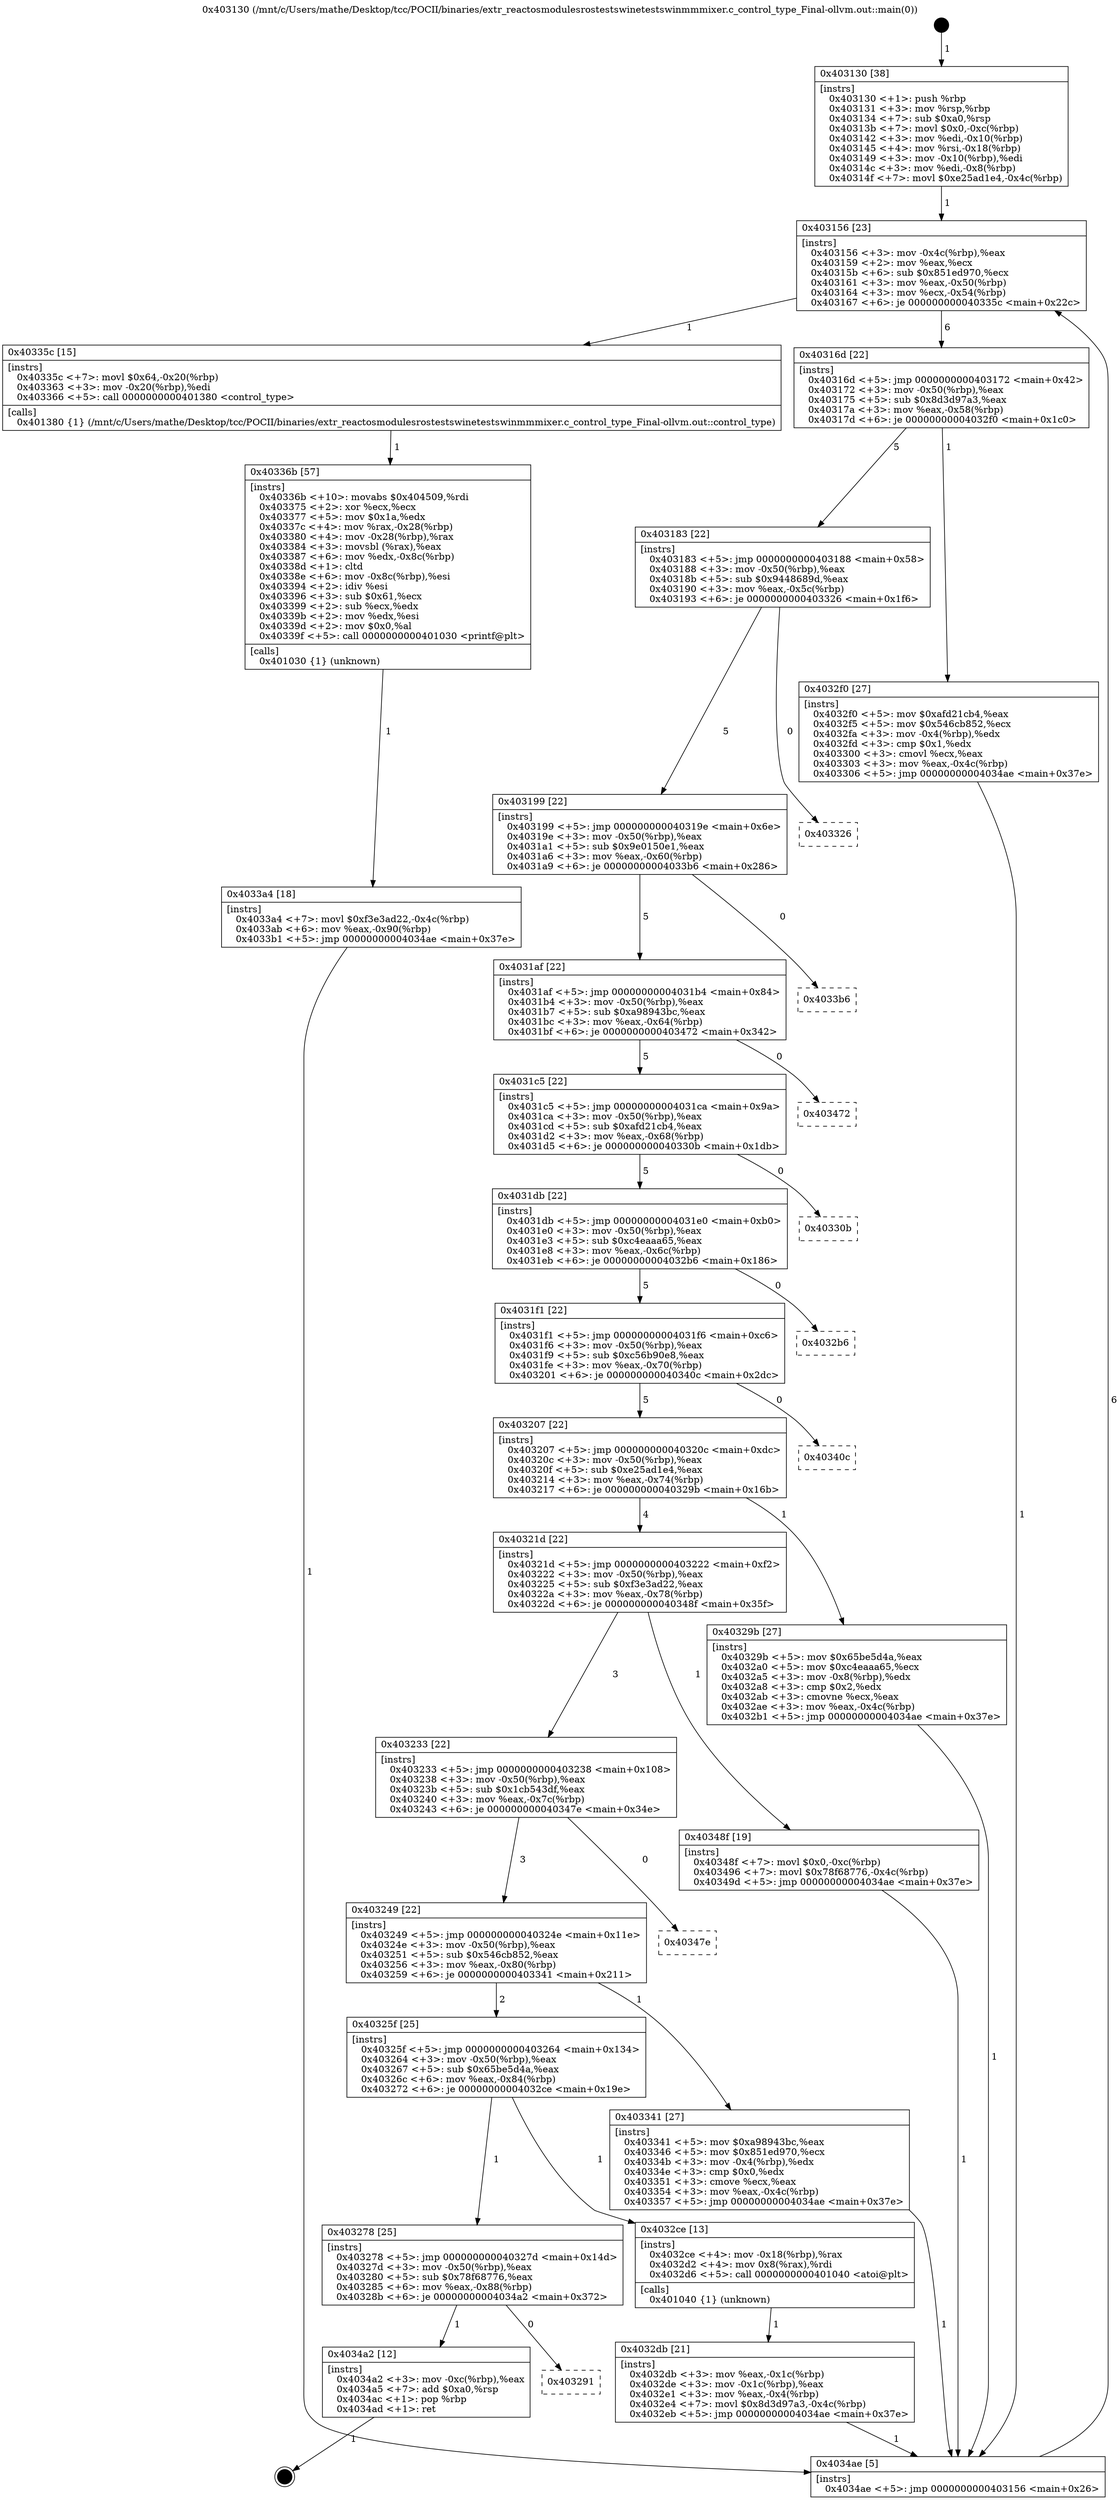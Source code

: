 digraph "0x403130" {
  label = "0x403130 (/mnt/c/Users/mathe/Desktop/tcc/POCII/binaries/extr_reactosmodulesrostestswinetestswinmmmixer.c_control_type_Final-ollvm.out::main(0))"
  labelloc = "t"
  node[shape=record]

  Entry [label="",width=0.3,height=0.3,shape=circle,fillcolor=black,style=filled]
  "0x403156" [label="{
     0x403156 [23]\l
     | [instrs]\l
     &nbsp;&nbsp;0x403156 \<+3\>: mov -0x4c(%rbp),%eax\l
     &nbsp;&nbsp;0x403159 \<+2\>: mov %eax,%ecx\l
     &nbsp;&nbsp;0x40315b \<+6\>: sub $0x851ed970,%ecx\l
     &nbsp;&nbsp;0x403161 \<+3\>: mov %eax,-0x50(%rbp)\l
     &nbsp;&nbsp;0x403164 \<+3\>: mov %ecx,-0x54(%rbp)\l
     &nbsp;&nbsp;0x403167 \<+6\>: je 000000000040335c \<main+0x22c\>\l
  }"]
  "0x40335c" [label="{
     0x40335c [15]\l
     | [instrs]\l
     &nbsp;&nbsp;0x40335c \<+7\>: movl $0x64,-0x20(%rbp)\l
     &nbsp;&nbsp;0x403363 \<+3\>: mov -0x20(%rbp),%edi\l
     &nbsp;&nbsp;0x403366 \<+5\>: call 0000000000401380 \<control_type\>\l
     | [calls]\l
     &nbsp;&nbsp;0x401380 \{1\} (/mnt/c/Users/mathe/Desktop/tcc/POCII/binaries/extr_reactosmodulesrostestswinetestswinmmmixer.c_control_type_Final-ollvm.out::control_type)\l
  }"]
  "0x40316d" [label="{
     0x40316d [22]\l
     | [instrs]\l
     &nbsp;&nbsp;0x40316d \<+5\>: jmp 0000000000403172 \<main+0x42\>\l
     &nbsp;&nbsp;0x403172 \<+3\>: mov -0x50(%rbp),%eax\l
     &nbsp;&nbsp;0x403175 \<+5\>: sub $0x8d3d97a3,%eax\l
     &nbsp;&nbsp;0x40317a \<+3\>: mov %eax,-0x58(%rbp)\l
     &nbsp;&nbsp;0x40317d \<+6\>: je 00000000004032f0 \<main+0x1c0\>\l
  }"]
  Exit [label="",width=0.3,height=0.3,shape=circle,fillcolor=black,style=filled,peripheries=2]
  "0x4032f0" [label="{
     0x4032f0 [27]\l
     | [instrs]\l
     &nbsp;&nbsp;0x4032f0 \<+5\>: mov $0xafd21cb4,%eax\l
     &nbsp;&nbsp;0x4032f5 \<+5\>: mov $0x546cb852,%ecx\l
     &nbsp;&nbsp;0x4032fa \<+3\>: mov -0x4(%rbp),%edx\l
     &nbsp;&nbsp;0x4032fd \<+3\>: cmp $0x1,%edx\l
     &nbsp;&nbsp;0x403300 \<+3\>: cmovl %ecx,%eax\l
     &nbsp;&nbsp;0x403303 \<+3\>: mov %eax,-0x4c(%rbp)\l
     &nbsp;&nbsp;0x403306 \<+5\>: jmp 00000000004034ae \<main+0x37e\>\l
  }"]
  "0x403183" [label="{
     0x403183 [22]\l
     | [instrs]\l
     &nbsp;&nbsp;0x403183 \<+5\>: jmp 0000000000403188 \<main+0x58\>\l
     &nbsp;&nbsp;0x403188 \<+3\>: mov -0x50(%rbp),%eax\l
     &nbsp;&nbsp;0x40318b \<+5\>: sub $0x9448689d,%eax\l
     &nbsp;&nbsp;0x403190 \<+3\>: mov %eax,-0x5c(%rbp)\l
     &nbsp;&nbsp;0x403193 \<+6\>: je 0000000000403326 \<main+0x1f6\>\l
  }"]
  "0x403291" [label="{
     0x403291\l
  }", style=dashed]
  "0x403326" [label="{
     0x403326\l
  }", style=dashed]
  "0x403199" [label="{
     0x403199 [22]\l
     | [instrs]\l
     &nbsp;&nbsp;0x403199 \<+5\>: jmp 000000000040319e \<main+0x6e\>\l
     &nbsp;&nbsp;0x40319e \<+3\>: mov -0x50(%rbp),%eax\l
     &nbsp;&nbsp;0x4031a1 \<+5\>: sub $0x9e0150e1,%eax\l
     &nbsp;&nbsp;0x4031a6 \<+3\>: mov %eax,-0x60(%rbp)\l
     &nbsp;&nbsp;0x4031a9 \<+6\>: je 00000000004033b6 \<main+0x286\>\l
  }"]
  "0x4034a2" [label="{
     0x4034a2 [12]\l
     | [instrs]\l
     &nbsp;&nbsp;0x4034a2 \<+3\>: mov -0xc(%rbp),%eax\l
     &nbsp;&nbsp;0x4034a5 \<+7\>: add $0xa0,%rsp\l
     &nbsp;&nbsp;0x4034ac \<+1\>: pop %rbp\l
     &nbsp;&nbsp;0x4034ad \<+1\>: ret\l
  }"]
  "0x4033b6" [label="{
     0x4033b6\l
  }", style=dashed]
  "0x4031af" [label="{
     0x4031af [22]\l
     | [instrs]\l
     &nbsp;&nbsp;0x4031af \<+5\>: jmp 00000000004031b4 \<main+0x84\>\l
     &nbsp;&nbsp;0x4031b4 \<+3\>: mov -0x50(%rbp),%eax\l
     &nbsp;&nbsp;0x4031b7 \<+5\>: sub $0xa98943bc,%eax\l
     &nbsp;&nbsp;0x4031bc \<+3\>: mov %eax,-0x64(%rbp)\l
     &nbsp;&nbsp;0x4031bf \<+6\>: je 0000000000403472 \<main+0x342\>\l
  }"]
  "0x4033a4" [label="{
     0x4033a4 [18]\l
     | [instrs]\l
     &nbsp;&nbsp;0x4033a4 \<+7\>: movl $0xf3e3ad22,-0x4c(%rbp)\l
     &nbsp;&nbsp;0x4033ab \<+6\>: mov %eax,-0x90(%rbp)\l
     &nbsp;&nbsp;0x4033b1 \<+5\>: jmp 00000000004034ae \<main+0x37e\>\l
  }"]
  "0x403472" [label="{
     0x403472\l
  }", style=dashed]
  "0x4031c5" [label="{
     0x4031c5 [22]\l
     | [instrs]\l
     &nbsp;&nbsp;0x4031c5 \<+5\>: jmp 00000000004031ca \<main+0x9a\>\l
     &nbsp;&nbsp;0x4031ca \<+3\>: mov -0x50(%rbp),%eax\l
     &nbsp;&nbsp;0x4031cd \<+5\>: sub $0xafd21cb4,%eax\l
     &nbsp;&nbsp;0x4031d2 \<+3\>: mov %eax,-0x68(%rbp)\l
     &nbsp;&nbsp;0x4031d5 \<+6\>: je 000000000040330b \<main+0x1db\>\l
  }"]
  "0x40336b" [label="{
     0x40336b [57]\l
     | [instrs]\l
     &nbsp;&nbsp;0x40336b \<+10\>: movabs $0x404509,%rdi\l
     &nbsp;&nbsp;0x403375 \<+2\>: xor %ecx,%ecx\l
     &nbsp;&nbsp;0x403377 \<+5\>: mov $0x1a,%edx\l
     &nbsp;&nbsp;0x40337c \<+4\>: mov %rax,-0x28(%rbp)\l
     &nbsp;&nbsp;0x403380 \<+4\>: mov -0x28(%rbp),%rax\l
     &nbsp;&nbsp;0x403384 \<+3\>: movsbl (%rax),%eax\l
     &nbsp;&nbsp;0x403387 \<+6\>: mov %edx,-0x8c(%rbp)\l
     &nbsp;&nbsp;0x40338d \<+1\>: cltd\l
     &nbsp;&nbsp;0x40338e \<+6\>: mov -0x8c(%rbp),%esi\l
     &nbsp;&nbsp;0x403394 \<+2\>: idiv %esi\l
     &nbsp;&nbsp;0x403396 \<+3\>: sub $0x61,%ecx\l
     &nbsp;&nbsp;0x403399 \<+2\>: sub %ecx,%edx\l
     &nbsp;&nbsp;0x40339b \<+2\>: mov %edx,%esi\l
     &nbsp;&nbsp;0x40339d \<+2\>: mov $0x0,%al\l
     &nbsp;&nbsp;0x40339f \<+5\>: call 0000000000401030 \<printf@plt\>\l
     | [calls]\l
     &nbsp;&nbsp;0x401030 \{1\} (unknown)\l
  }"]
  "0x40330b" [label="{
     0x40330b\l
  }", style=dashed]
  "0x4031db" [label="{
     0x4031db [22]\l
     | [instrs]\l
     &nbsp;&nbsp;0x4031db \<+5\>: jmp 00000000004031e0 \<main+0xb0\>\l
     &nbsp;&nbsp;0x4031e0 \<+3\>: mov -0x50(%rbp),%eax\l
     &nbsp;&nbsp;0x4031e3 \<+5\>: sub $0xc4eaaa65,%eax\l
     &nbsp;&nbsp;0x4031e8 \<+3\>: mov %eax,-0x6c(%rbp)\l
     &nbsp;&nbsp;0x4031eb \<+6\>: je 00000000004032b6 \<main+0x186\>\l
  }"]
  "0x4032db" [label="{
     0x4032db [21]\l
     | [instrs]\l
     &nbsp;&nbsp;0x4032db \<+3\>: mov %eax,-0x1c(%rbp)\l
     &nbsp;&nbsp;0x4032de \<+3\>: mov -0x1c(%rbp),%eax\l
     &nbsp;&nbsp;0x4032e1 \<+3\>: mov %eax,-0x4(%rbp)\l
     &nbsp;&nbsp;0x4032e4 \<+7\>: movl $0x8d3d97a3,-0x4c(%rbp)\l
     &nbsp;&nbsp;0x4032eb \<+5\>: jmp 00000000004034ae \<main+0x37e\>\l
  }"]
  "0x4032b6" [label="{
     0x4032b6\l
  }", style=dashed]
  "0x4031f1" [label="{
     0x4031f1 [22]\l
     | [instrs]\l
     &nbsp;&nbsp;0x4031f1 \<+5\>: jmp 00000000004031f6 \<main+0xc6\>\l
     &nbsp;&nbsp;0x4031f6 \<+3\>: mov -0x50(%rbp),%eax\l
     &nbsp;&nbsp;0x4031f9 \<+5\>: sub $0xc56b90e8,%eax\l
     &nbsp;&nbsp;0x4031fe \<+3\>: mov %eax,-0x70(%rbp)\l
     &nbsp;&nbsp;0x403201 \<+6\>: je 000000000040340c \<main+0x2dc\>\l
  }"]
  "0x403278" [label="{
     0x403278 [25]\l
     | [instrs]\l
     &nbsp;&nbsp;0x403278 \<+5\>: jmp 000000000040327d \<main+0x14d\>\l
     &nbsp;&nbsp;0x40327d \<+3\>: mov -0x50(%rbp),%eax\l
     &nbsp;&nbsp;0x403280 \<+5\>: sub $0x78f68776,%eax\l
     &nbsp;&nbsp;0x403285 \<+6\>: mov %eax,-0x88(%rbp)\l
     &nbsp;&nbsp;0x40328b \<+6\>: je 00000000004034a2 \<main+0x372\>\l
  }"]
  "0x40340c" [label="{
     0x40340c\l
  }", style=dashed]
  "0x403207" [label="{
     0x403207 [22]\l
     | [instrs]\l
     &nbsp;&nbsp;0x403207 \<+5\>: jmp 000000000040320c \<main+0xdc\>\l
     &nbsp;&nbsp;0x40320c \<+3\>: mov -0x50(%rbp),%eax\l
     &nbsp;&nbsp;0x40320f \<+5\>: sub $0xe25ad1e4,%eax\l
     &nbsp;&nbsp;0x403214 \<+3\>: mov %eax,-0x74(%rbp)\l
     &nbsp;&nbsp;0x403217 \<+6\>: je 000000000040329b \<main+0x16b\>\l
  }"]
  "0x4032ce" [label="{
     0x4032ce [13]\l
     | [instrs]\l
     &nbsp;&nbsp;0x4032ce \<+4\>: mov -0x18(%rbp),%rax\l
     &nbsp;&nbsp;0x4032d2 \<+4\>: mov 0x8(%rax),%rdi\l
     &nbsp;&nbsp;0x4032d6 \<+5\>: call 0000000000401040 \<atoi@plt\>\l
     | [calls]\l
     &nbsp;&nbsp;0x401040 \{1\} (unknown)\l
  }"]
  "0x40329b" [label="{
     0x40329b [27]\l
     | [instrs]\l
     &nbsp;&nbsp;0x40329b \<+5\>: mov $0x65be5d4a,%eax\l
     &nbsp;&nbsp;0x4032a0 \<+5\>: mov $0xc4eaaa65,%ecx\l
     &nbsp;&nbsp;0x4032a5 \<+3\>: mov -0x8(%rbp),%edx\l
     &nbsp;&nbsp;0x4032a8 \<+3\>: cmp $0x2,%edx\l
     &nbsp;&nbsp;0x4032ab \<+3\>: cmovne %ecx,%eax\l
     &nbsp;&nbsp;0x4032ae \<+3\>: mov %eax,-0x4c(%rbp)\l
     &nbsp;&nbsp;0x4032b1 \<+5\>: jmp 00000000004034ae \<main+0x37e\>\l
  }"]
  "0x40321d" [label="{
     0x40321d [22]\l
     | [instrs]\l
     &nbsp;&nbsp;0x40321d \<+5\>: jmp 0000000000403222 \<main+0xf2\>\l
     &nbsp;&nbsp;0x403222 \<+3\>: mov -0x50(%rbp),%eax\l
     &nbsp;&nbsp;0x403225 \<+5\>: sub $0xf3e3ad22,%eax\l
     &nbsp;&nbsp;0x40322a \<+3\>: mov %eax,-0x78(%rbp)\l
     &nbsp;&nbsp;0x40322d \<+6\>: je 000000000040348f \<main+0x35f\>\l
  }"]
  "0x4034ae" [label="{
     0x4034ae [5]\l
     | [instrs]\l
     &nbsp;&nbsp;0x4034ae \<+5\>: jmp 0000000000403156 \<main+0x26\>\l
  }"]
  "0x403130" [label="{
     0x403130 [38]\l
     | [instrs]\l
     &nbsp;&nbsp;0x403130 \<+1\>: push %rbp\l
     &nbsp;&nbsp;0x403131 \<+3\>: mov %rsp,%rbp\l
     &nbsp;&nbsp;0x403134 \<+7\>: sub $0xa0,%rsp\l
     &nbsp;&nbsp;0x40313b \<+7\>: movl $0x0,-0xc(%rbp)\l
     &nbsp;&nbsp;0x403142 \<+3\>: mov %edi,-0x10(%rbp)\l
     &nbsp;&nbsp;0x403145 \<+4\>: mov %rsi,-0x18(%rbp)\l
     &nbsp;&nbsp;0x403149 \<+3\>: mov -0x10(%rbp),%edi\l
     &nbsp;&nbsp;0x40314c \<+3\>: mov %edi,-0x8(%rbp)\l
     &nbsp;&nbsp;0x40314f \<+7\>: movl $0xe25ad1e4,-0x4c(%rbp)\l
  }"]
  "0x40325f" [label="{
     0x40325f [25]\l
     | [instrs]\l
     &nbsp;&nbsp;0x40325f \<+5\>: jmp 0000000000403264 \<main+0x134\>\l
     &nbsp;&nbsp;0x403264 \<+3\>: mov -0x50(%rbp),%eax\l
     &nbsp;&nbsp;0x403267 \<+5\>: sub $0x65be5d4a,%eax\l
     &nbsp;&nbsp;0x40326c \<+6\>: mov %eax,-0x84(%rbp)\l
     &nbsp;&nbsp;0x403272 \<+6\>: je 00000000004032ce \<main+0x19e\>\l
  }"]
  "0x40348f" [label="{
     0x40348f [19]\l
     | [instrs]\l
     &nbsp;&nbsp;0x40348f \<+7\>: movl $0x0,-0xc(%rbp)\l
     &nbsp;&nbsp;0x403496 \<+7\>: movl $0x78f68776,-0x4c(%rbp)\l
     &nbsp;&nbsp;0x40349d \<+5\>: jmp 00000000004034ae \<main+0x37e\>\l
  }"]
  "0x403233" [label="{
     0x403233 [22]\l
     | [instrs]\l
     &nbsp;&nbsp;0x403233 \<+5\>: jmp 0000000000403238 \<main+0x108\>\l
     &nbsp;&nbsp;0x403238 \<+3\>: mov -0x50(%rbp),%eax\l
     &nbsp;&nbsp;0x40323b \<+5\>: sub $0x1cb543df,%eax\l
     &nbsp;&nbsp;0x403240 \<+3\>: mov %eax,-0x7c(%rbp)\l
     &nbsp;&nbsp;0x403243 \<+6\>: je 000000000040347e \<main+0x34e\>\l
  }"]
  "0x403341" [label="{
     0x403341 [27]\l
     | [instrs]\l
     &nbsp;&nbsp;0x403341 \<+5\>: mov $0xa98943bc,%eax\l
     &nbsp;&nbsp;0x403346 \<+5\>: mov $0x851ed970,%ecx\l
     &nbsp;&nbsp;0x40334b \<+3\>: mov -0x4(%rbp),%edx\l
     &nbsp;&nbsp;0x40334e \<+3\>: cmp $0x0,%edx\l
     &nbsp;&nbsp;0x403351 \<+3\>: cmove %ecx,%eax\l
     &nbsp;&nbsp;0x403354 \<+3\>: mov %eax,-0x4c(%rbp)\l
     &nbsp;&nbsp;0x403357 \<+5\>: jmp 00000000004034ae \<main+0x37e\>\l
  }"]
  "0x40347e" [label="{
     0x40347e\l
  }", style=dashed]
  "0x403249" [label="{
     0x403249 [22]\l
     | [instrs]\l
     &nbsp;&nbsp;0x403249 \<+5\>: jmp 000000000040324e \<main+0x11e\>\l
     &nbsp;&nbsp;0x40324e \<+3\>: mov -0x50(%rbp),%eax\l
     &nbsp;&nbsp;0x403251 \<+5\>: sub $0x546cb852,%eax\l
     &nbsp;&nbsp;0x403256 \<+3\>: mov %eax,-0x80(%rbp)\l
     &nbsp;&nbsp;0x403259 \<+6\>: je 0000000000403341 \<main+0x211\>\l
  }"]
  Entry -> "0x403130" [label=" 1"]
  "0x403156" -> "0x40335c" [label=" 1"]
  "0x403156" -> "0x40316d" [label=" 6"]
  "0x4034a2" -> Exit [label=" 1"]
  "0x40316d" -> "0x4032f0" [label=" 1"]
  "0x40316d" -> "0x403183" [label=" 5"]
  "0x403278" -> "0x403291" [label=" 0"]
  "0x403183" -> "0x403326" [label=" 0"]
  "0x403183" -> "0x403199" [label=" 5"]
  "0x403278" -> "0x4034a2" [label=" 1"]
  "0x403199" -> "0x4033b6" [label=" 0"]
  "0x403199" -> "0x4031af" [label=" 5"]
  "0x40348f" -> "0x4034ae" [label=" 1"]
  "0x4031af" -> "0x403472" [label=" 0"]
  "0x4031af" -> "0x4031c5" [label=" 5"]
  "0x4033a4" -> "0x4034ae" [label=" 1"]
  "0x4031c5" -> "0x40330b" [label=" 0"]
  "0x4031c5" -> "0x4031db" [label=" 5"]
  "0x40336b" -> "0x4033a4" [label=" 1"]
  "0x4031db" -> "0x4032b6" [label=" 0"]
  "0x4031db" -> "0x4031f1" [label=" 5"]
  "0x40335c" -> "0x40336b" [label=" 1"]
  "0x4031f1" -> "0x40340c" [label=" 0"]
  "0x4031f1" -> "0x403207" [label=" 5"]
  "0x403341" -> "0x4034ae" [label=" 1"]
  "0x403207" -> "0x40329b" [label=" 1"]
  "0x403207" -> "0x40321d" [label=" 4"]
  "0x40329b" -> "0x4034ae" [label=" 1"]
  "0x403130" -> "0x403156" [label=" 1"]
  "0x4034ae" -> "0x403156" [label=" 6"]
  "0x4032f0" -> "0x4034ae" [label=" 1"]
  "0x40321d" -> "0x40348f" [label=" 1"]
  "0x40321d" -> "0x403233" [label=" 3"]
  "0x4032ce" -> "0x4032db" [label=" 1"]
  "0x403233" -> "0x40347e" [label=" 0"]
  "0x403233" -> "0x403249" [label=" 3"]
  "0x40325f" -> "0x403278" [label=" 1"]
  "0x403249" -> "0x403341" [label=" 1"]
  "0x403249" -> "0x40325f" [label=" 2"]
  "0x4032db" -> "0x4034ae" [label=" 1"]
  "0x40325f" -> "0x4032ce" [label=" 1"]
}
